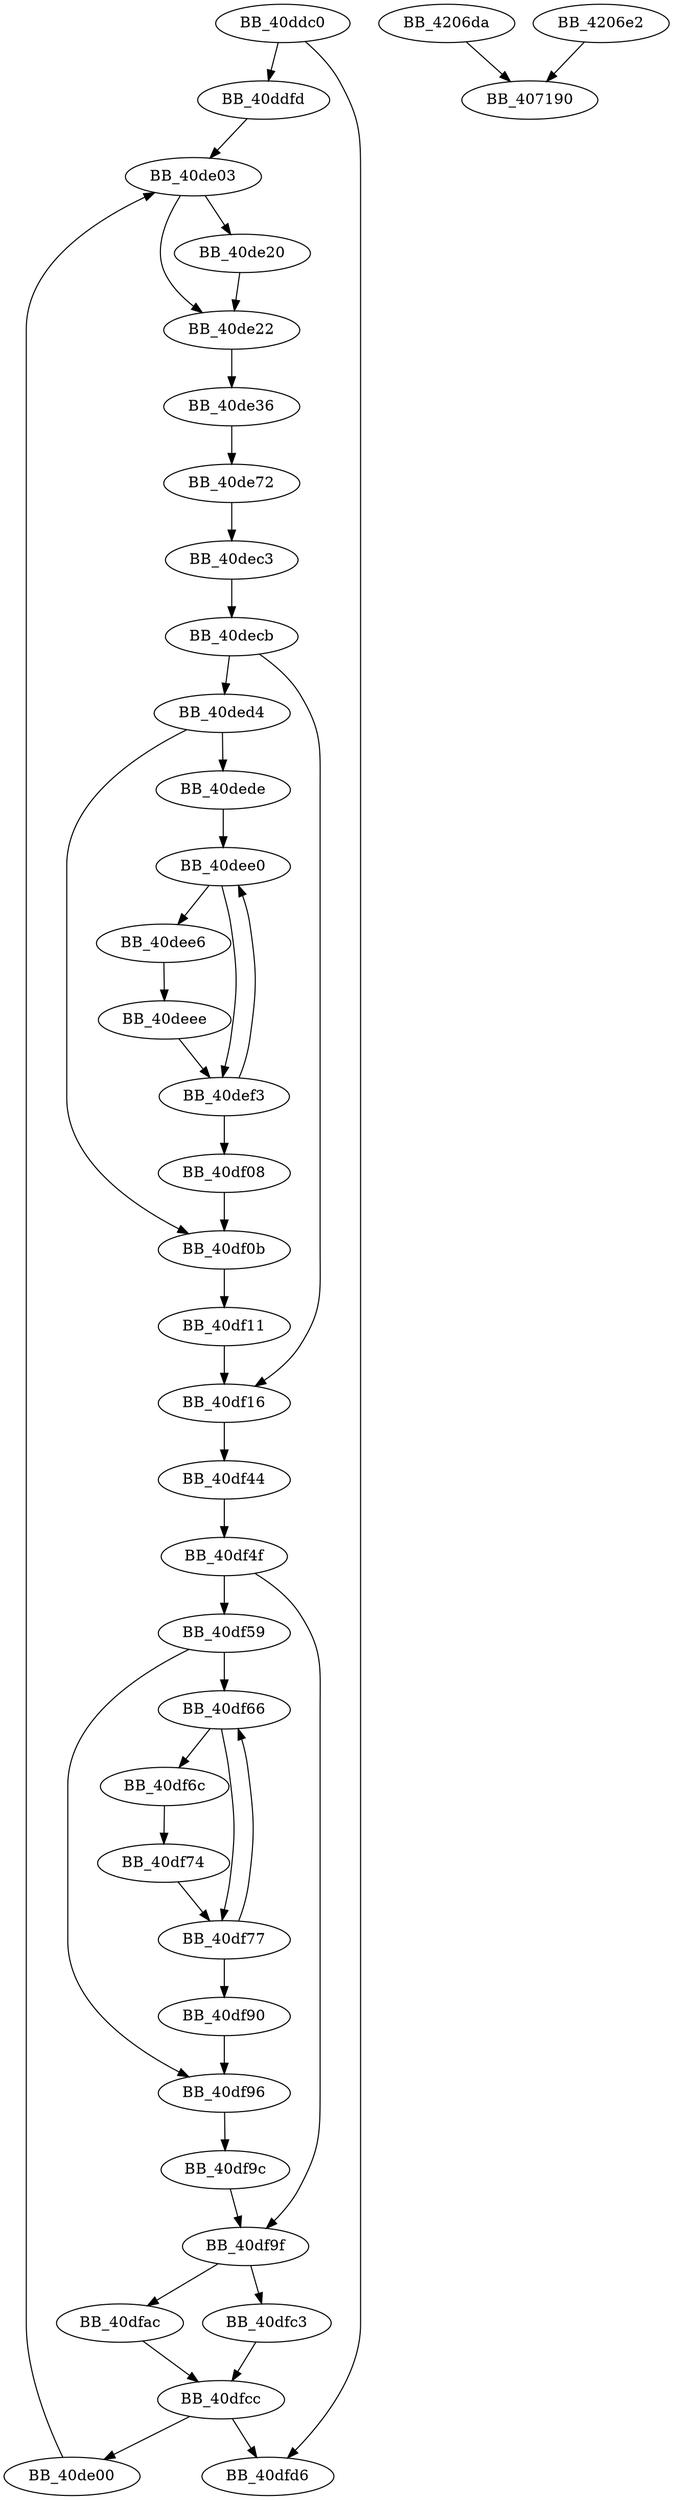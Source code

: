 DiGraph sub_40DDC0{
BB_40ddc0->BB_40ddfd
BB_40ddc0->BB_40dfd6
BB_40ddfd->BB_40de03
BB_40de00->BB_40de03
BB_40de03->BB_40de20
BB_40de03->BB_40de22
BB_40de20->BB_40de22
BB_40de22->BB_40de36
BB_40de36->BB_40de72
BB_40de72->BB_40dec3
BB_40dec3->BB_40decb
BB_40decb->BB_40ded4
BB_40decb->BB_40df16
BB_40ded4->BB_40dede
BB_40ded4->BB_40df0b
BB_40dede->BB_40dee0
BB_40dee0->BB_40dee6
BB_40dee0->BB_40def3
BB_40dee6->BB_40deee
BB_40deee->BB_40def3
BB_40def3->BB_40dee0
BB_40def3->BB_40df08
BB_40df08->BB_40df0b
BB_40df0b->BB_40df11
BB_40df11->BB_40df16
BB_40df16->BB_40df44
BB_40df44->BB_40df4f
BB_40df4f->BB_40df59
BB_40df4f->BB_40df9f
BB_40df59->BB_40df66
BB_40df59->BB_40df96
BB_40df66->BB_40df6c
BB_40df66->BB_40df77
BB_40df6c->BB_40df74
BB_40df74->BB_40df77
BB_40df77->BB_40df66
BB_40df77->BB_40df90
BB_40df90->BB_40df96
BB_40df96->BB_40df9c
BB_40df9c->BB_40df9f
BB_40df9f->BB_40dfac
BB_40df9f->BB_40dfc3
BB_40dfac->BB_40dfcc
BB_40dfc3->BB_40dfcc
BB_40dfcc->BB_40de00
BB_40dfcc->BB_40dfd6
BB_4206da->BB_407190
BB_4206e2->BB_407190
}
